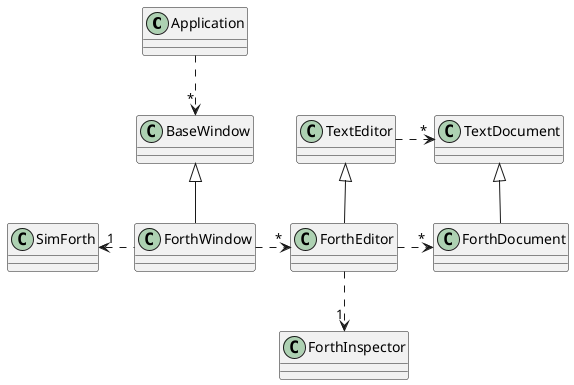 @startuml

class Application
class BaseWindow
class ForthWindow
class TextEditor
class ForthEditor
class ForthInspector
class SimForth
class TextDocument
class ForthDocument

Application ..> "*" BaseWindow
BaseWindow <|-- ForthWindow
TextEditor <|-- ForthEditor
TextEditor .> "*" TextDocument
ForthWindow .> "*" ForthEditor
TextDocument <|-- ForthDocument
ForthEditor .> "*" ForthDocument
ForthEditor ..> "1" ForthInspector
SimForth "1" <. ForthWindow

@enduml
